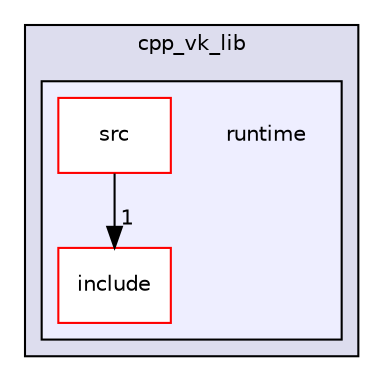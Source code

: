 digraph "runtime" {
  compound=true
  node [ fontsize="10", fontname="Helvetica"];
  edge [ labelfontsize="10", labelfontname="Helvetica"];
  subgraph clusterdir_4470ddd6e717f230cc39b1c2bb983dff {
    graph [ bgcolor="#ddddee", pencolor="black", label="cpp_vk_lib" fontname="Helvetica", fontsize="10", URL="dir_4470ddd6e717f230cc39b1c2bb983dff.html"]
  subgraph clusterdir_ae58b8918dcb99903ff518e79eee4aff {
    graph [ bgcolor="#eeeeff", pencolor="black", label="" URL="dir_ae58b8918dcb99903ff518e79eee4aff.html"];
    dir_ae58b8918dcb99903ff518e79eee4aff [shape=plaintext label="runtime"];
  dir_6b3b46dacdabf3bc023188deee3b93c2 [shape=box label="include" fillcolor="white" style="filled" color="red" URL="dir_6b3b46dacdabf3bc023188deee3b93c2.html"];
  dir_6352af06720771ba7bb6da1e8a9303b0 [shape=box label="src" fillcolor="white" style="filled" color="red" URL="dir_6352af06720771ba7bb6da1e8a9303b0.html"];
  }
  }
  dir_6352af06720771ba7bb6da1e8a9303b0->dir_6b3b46dacdabf3bc023188deee3b93c2 [headlabel="1", labeldistance=1.5 headhref="dir_000022_000016.html"];
}
